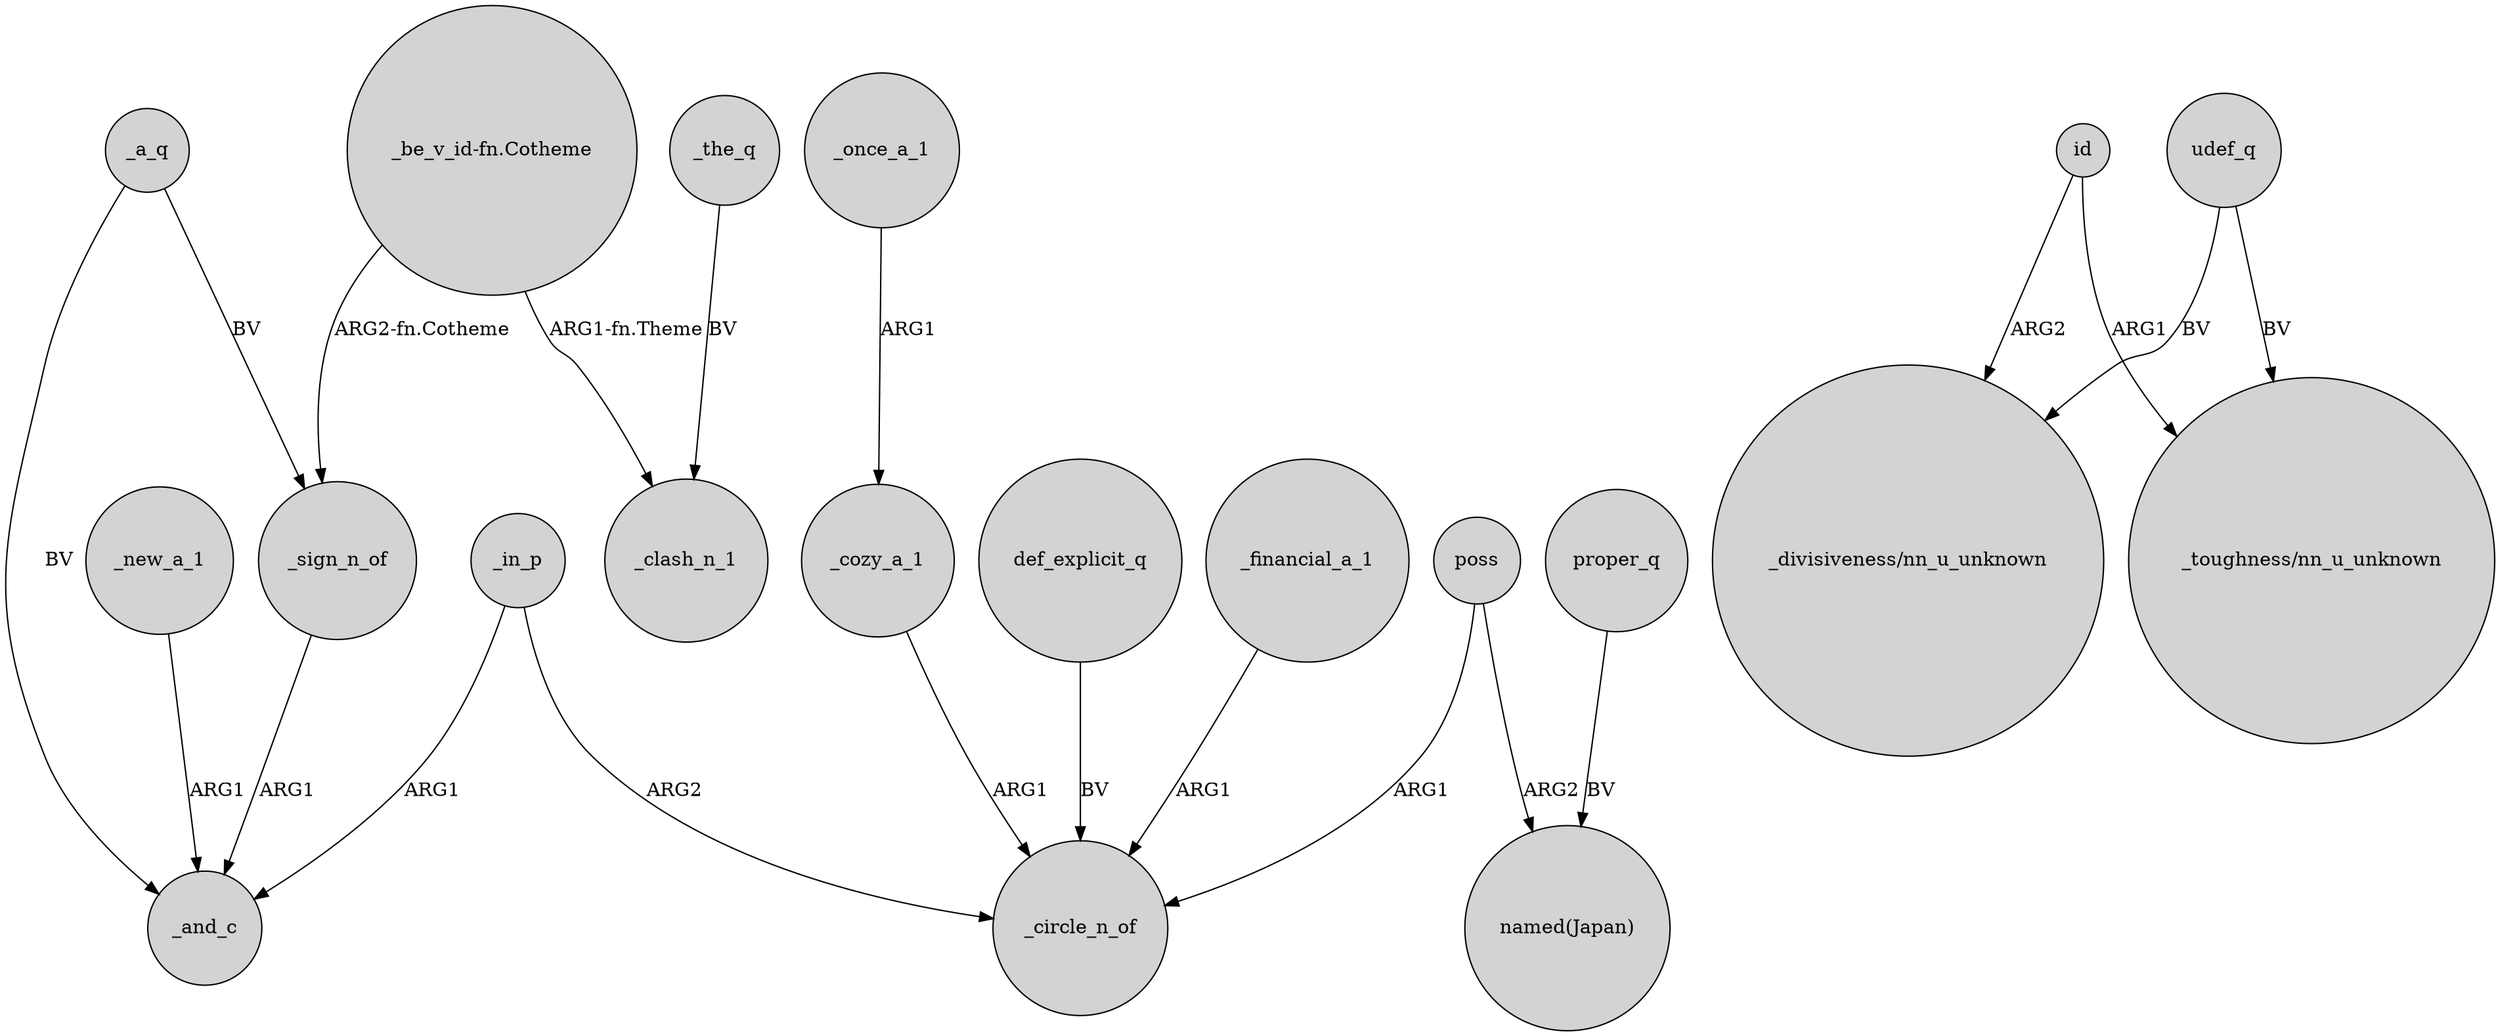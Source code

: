 digraph {
	node [shape=circle style=filled]
	_in_p -> _and_c [label=ARG1]
	_cozy_a_1 -> _circle_n_of [label=ARG1]
	id -> "_divisiveness/nn_u_unknown" [label=ARG2]
	_once_a_1 -> _cozy_a_1 [label=ARG1]
	udef_q -> "_divisiveness/nn_u_unknown" [label=BV]
	_a_q -> _and_c [label=BV]
	poss -> "named(Japan)" [label=ARG2]
	_a_q -> _sign_n_of [label=BV]
	"_be_v_id-fn.Cotheme" -> _sign_n_of [label="ARG2-fn.Cotheme"]
	poss -> _circle_n_of [label=ARG1]
	_in_p -> _circle_n_of [label=ARG2]
	id -> "_toughness/nn_u_unknown" [label=ARG1]
	"_be_v_id-fn.Cotheme" -> _clash_n_1 [label="ARG1-fn.Theme"]
	proper_q -> "named(Japan)" [label=BV]
	_new_a_1 -> _and_c [label=ARG1]
	def_explicit_q -> _circle_n_of [label=BV]
	udef_q -> "_toughness/nn_u_unknown" [label=BV]
	_financial_a_1 -> _circle_n_of [label=ARG1]
	_the_q -> _clash_n_1 [label=BV]
	_sign_n_of -> _and_c [label=ARG1]
}
